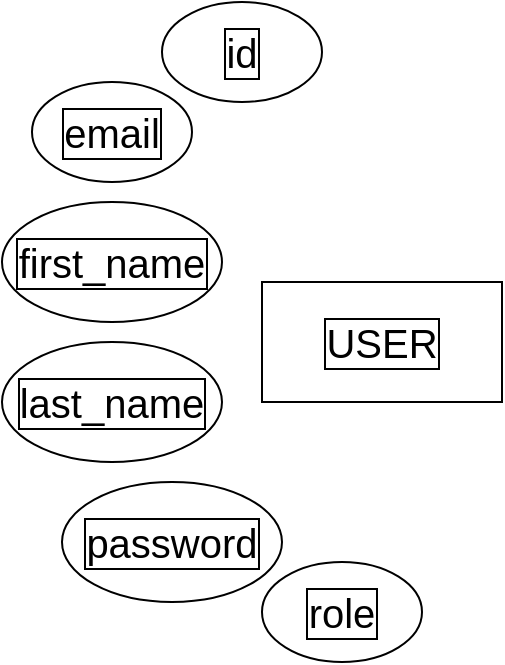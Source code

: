 <mxfile version="20.8.23" type="device"><diagram id="R2lEEEUBdFMjLlhIrx00" name="Page-1"><mxGraphModel dx="794" dy="476" grid="1" gridSize="10" guides="1" tooltips="1" connect="1" arrows="1" fold="1" page="1" pageScale="1" pageWidth="850" pageHeight="1100" math="0" shadow="0" extFonts="Permanent Marker^https://fonts.googleapis.com/css?family=Permanent+Marker"><root><mxCell id="0"/><mxCell id="1" parent="0"/><mxCell id="iVfuQ4cxu6VgnQ4mDzBZ-2" value="&lt;font style=&quot;font-size: 20px;&quot;&gt;USER&lt;/font&gt;" style="rounded=0;whiteSpace=wrap;html=1;labelBorderColor=default;" vertex="1" parent="1"><mxGeometry x="150" y="160" width="120" height="60" as="geometry"/></mxCell><mxCell id="iVfuQ4cxu6VgnQ4mDzBZ-4" value="id" style="ellipse;whiteSpace=wrap;html=1;labelBorderColor=default;fontSize=20;" vertex="1" parent="1"><mxGeometry x="100" y="20" width="80" height="50" as="geometry"/></mxCell><mxCell id="iVfuQ4cxu6VgnQ4mDzBZ-5" value="email" style="ellipse;whiteSpace=wrap;html=1;labelBorderColor=default;fontSize=20;" vertex="1" parent="1"><mxGeometry x="35" y="60" width="80" height="50" as="geometry"/></mxCell><mxCell id="iVfuQ4cxu6VgnQ4mDzBZ-6" value="role" style="ellipse;whiteSpace=wrap;html=1;labelBorderColor=default;fontSize=20;" vertex="1" parent="1"><mxGeometry x="150" y="300" width="80" height="50" as="geometry"/></mxCell><mxCell id="iVfuQ4cxu6VgnQ4mDzBZ-7" value="password" style="ellipse;whiteSpace=wrap;html=1;labelBorderColor=default;fontSize=20;" vertex="1" parent="1"><mxGeometry x="50" y="260" width="110" height="60" as="geometry"/></mxCell><mxCell id="iVfuQ4cxu6VgnQ4mDzBZ-8" value="last_name" style="ellipse;whiteSpace=wrap;html=1;labelBorderColor=default;fontSize=20;" vertex="1" parent="1"><mxGeometry x="20" y="190" width="110" height="60" as="geometry"/></mxCell><mxCell id="iVfuQ4cxu6VgnQ4mDzBZ-9" value="first_name" style="ellipse;whiteSpace=wrap;html=1;labelBorderColor=default;fontSize=20;" vertex="1" parent="1"><mxGeometry x="20" y="120" width="110" height="60" as="geometry"/></mxCell></root></mxGraphModel></diagram></mxfile>